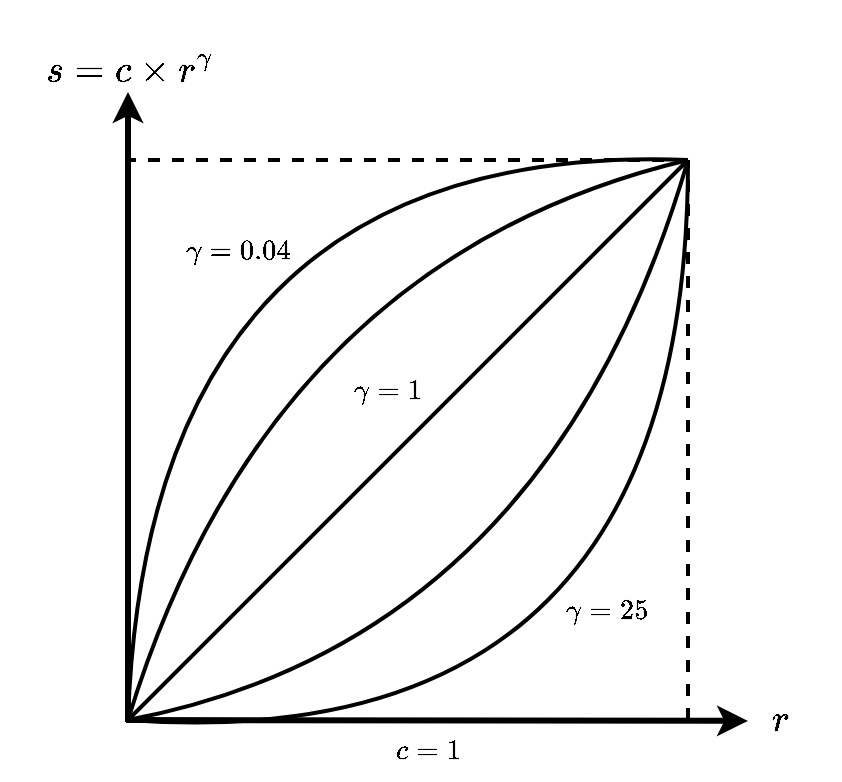 <mxfile version="20.2.3" type="device"><diagram id="R5ZMxxxXZtCTxlg7p6y2" name="Page-1"><mxGraphModel dx="1422" dy="857" grid="1" gridSize="10" guides="1" tooltips="1" connect="1" arrows="1" fold="1" page="1" pageScale="1" pageWidth="850" pageHeight="1100" math="1" shadow="0"><root><mxCell id="0"/><mxCell id="1" parent="0"/><object label="" y-axis="y-axis" id="dOeda4nRFbvTAitGeQ09-1"><mxCell style="endArrow=classic;html=1;rounded=0;strokeWidth=3;fontFamily=Helvetica;" parent="1" edge="1"><mxGeometry width="50" height="50" relative="1" as="geometry"><mxPoint x="400" y="361" as="sourcePoint"/><mxPoint x="400" y="46" as="targetPoint"/></mxGeometry></mxCell></object><mxCell id="dOeda4nRFbvTAitGeQ09-2" value="" style="endArrow=classic;html=1;rounded=0;strokeWidth=3;" parent="1" edge="1"><mxGeometry width="50" height="50" relative="1" as="geometry"><mxPoint x="399" y="360" as="sourcePoint"/><mxPoint x="710" y="360.441" as="targetPoint"/></mxGeometry></mxCell><mxCell id="dOeda4nRFbvTAitGeQ09-3" value="$$s = c \times r^\gamma$$" style="text;html=1;strokeColor=none;fillColor=none;align=center;verticalAlign=middle;whiteSpace=wrap;rounded=0;fontSize=16;fontStyle=1" parent="1" vertex="1"><mxGeometry x="336" width="130" height="70" as="geometry"/></mxCell><mxCell id="dOeda4nRFbvTAitGeQ09-4" value="$$r$$" style="text;html=1;strokeColor=none;fillColor=none;align=center;verticalAlign=middle;whiteSpace=wrap;rounded=0;fontSize=16;" parent="1" vertex="1"><mxGeometry x="696" y="345" width="60" height="30" as="geometry"/></mxCell><mxCell id="dOeda4nRFbvTAitGeQ09-5" value="" style="endArrow=none;dashed=1;html=1;rounded=0;fontSize=16;strokeWidth=2;" parent="1" edge="1"><mxGeometry width="50" height="50" relative="1" as="geometry"><mxPoint x="680" y="80" as="sourcePoint"/><mxPoint x="400" y="80" as="targetPoint"/></mxGeometry></mxCell><mxCell id="dOeda4nRFbvTAitGeQ09-6" value="" style="endArrow=none;dashed=1;html=1;rounded=0;fontSize=16;strokeWidth=2;" parent="1" edge="1"><mxGeometry width="50" height="50" relative="1" as="geometry"><mxPoint x="680" y="360" as="sourcePoint"/><mxPoint x="680" y="80" as="targetPoint"/></mxGeometry></mxCell><mxCell id="dOeda4nRFbvTAitGeQ09-7" value="" style="endArrow=none;html=1;rounded=0;fontSize=16;strokeWidth=2;" parent="1" edge="1"><mxGeometry width="50" height="50" relative="1" as="geometry"><mxPoint x="400" y="360" as="sourcePoint"/><mxPoint x="680" y="80" as="targetPoint"/></mxGeometry></mxCell><mxCell id="dOeda4nRFbvTAitGeQ09-8" value="" style="curved=1;endArrow=none;html=1;rounded=0;strokeWidth=2;endFill=0;" parent="1" edge="1"><mxGeometry width="50" height="50" relative="1" as="geometry"><mxPoint x="400" y="360" as="sourcePoint"/><mxPoint x="680" y="80" as="targetPoint"/><Array as="points"><mxPoint x="410" y="70"/></Array></mxGeometry></mxCell><mxCell id="dOeda4nRFbvTAitGeQ09-9" value="" style="curved=1;endArrow=none;html=1;rounded=0;strokeWidth=2;endFill=0;" parent="1" edge="1"><mxGeometry width="50" height="50" relative="1" as="geometry"><mxPoint x="400" y="360" as="sourcePoint"/><mxPoint x="680" y="80" as="targetPoint"/><Array as="points"><mxPoint x="470" y="130"/></Array></mxGeometry></mxCell><mxCell id="dOeda4nRFbvTAitGeQ09-10" value="" style="curved=1;endArrow=none;html=1;rounded=0;strokeWidth=2;endFill=0;" parent="1" edge="1"><mxGeometry width="50" height="50" relative="1" as="geometry"><mxPoint x="400" y="360" as="sourcePoint"/><mxPoint x="680" y="80" as="targetPoint"/><Array as="points"><mxPoint x="610" y="320"/></Array></mxGeometry></mxCell><mxCell id="dOeda4nRFbvTAitGeQ09-11" value="" style="curved=1;endArrow=none;html=1;rounded=0;strokeWidth=2;endFill=0;" parent="1" edge="1"><mxGeometry width="50" height="50" relative="1" as="geometry"><mxPoint x="400" y="360" as="sourcePoint"/><mxPoint x="680" y="80" as="targetPoint"/><Array as="points"><mxPoint x="680" y="380"/></Array></mxGeometry></mxCell><mxCell id="dOeda4nRFbvTAitGeQ09-12" value="$$\gamma = 0.04$$" style="text;html=1;strokeColor=none;fillColor=none;align=center;verticalAlign=middle;whiteSpace=wrap;rounded=0;" parent="1" vertex="1"><mxGeometry x="425" y="110" width="60" height="30" as="geometry"/></mxCell><mxCell id="dOeda4nRFbvTAitGeQ09-13" value="$$\gamma = 25$$" style="text;html=1;strokeColor=none;fillColor=none;align=center;verticalAlign=middle;whiteSpace=wrap;rounded=0;" parent="1" vertex="1"><mxGeometry x="610" y="290" width="60" height="30" as="geometry"/></mxCell><mxCell id="dOeda4nRFbvTAitGeQ09-14" value="$$\gamma = 1$$" style="text;html=1;strokeColor=none;fillColor=none;align=center;verticalAlign=middle;whiteSpace=wrap;rounded=0;" parent="1" vertex="1"><mxGeometry x="500" y="180" width="60" height="30" as="geometry"/></mxCell><mxCell id="dOeda4nRFbvTAitGeQ09-15" value="$$c = 1$$" style="text;html=1;strokeColor=none;fillColor=none;align=center;verticalAlign=middle;whiteSpace=wrap;rounded=0;" parent="1" vertex="1"><mxGeometry x="520" y="360" width="60" height="30" as="geometry"/></mxCell></root></mxGraphModel></diagram></mxfile>